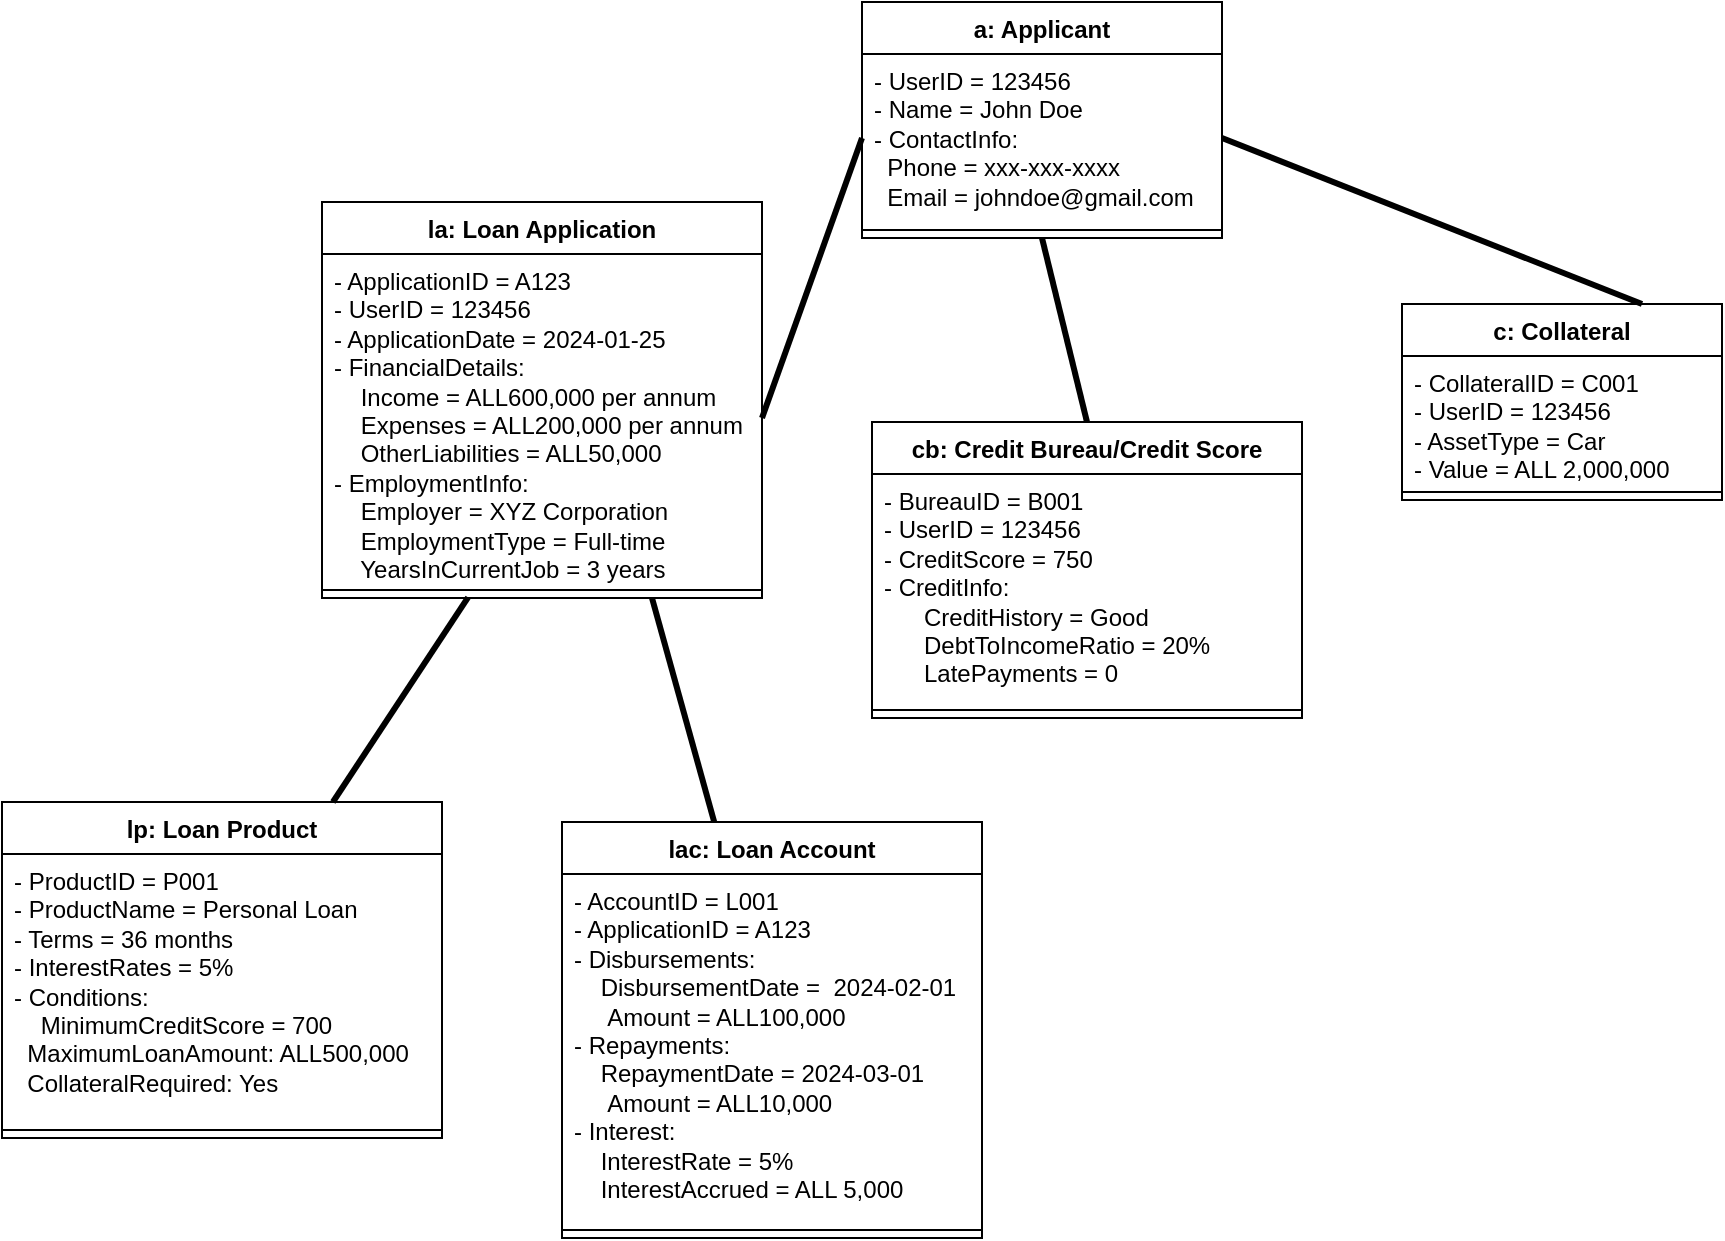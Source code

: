 <mxfile version="22.1.21" type="github">
  <diagram name="Page-1" id="G1XNfEgBHU-cn_z_BSpi">
    <mxGraphModel dx="1900" dy="557" grid="1" gridSize="10" guides="1" tooltips="1" connect="1" arrows="1" fold="1" page="1" pageScale="1" pageWidth="850" pageHeight="1100" math="0" shadow="0">
      <root>
        <mxCell id="0" />
        <mxCell id="1" parent="0" />
        <mxCell id="lyBsavxTPCPHI-95zp67-2" value="lp: Loan Product" style="swimlane;fontStyle=1;align=center;verticalAlign=top;childLayout=stackLayout;horizontal=1;startSize=26;horizontalStack=0;resizeParent=1;resizeParentMax=0;resizeLast=0;collapsible=1;marginBottom=0;whiteSpace=wrap;html=1;" vertex="1" parent="1">
          <mxGeometry x="-100" y="420" width="220" height="168" as="geometry" />
        </mxCell>
        <mxCell id="lyBsavxTPCPHI-95zp67-3" value="- ProductID = P001&lt;br&gt;- ProductName = Personal Loan&lt;br&gt;- Terms = 36 months&lt;br&gt;- InterestRates = 5%&lt;br&gt;- Conditions:&lt;br&gt;&amp;nbsp; &amp;nbsp;&amp;nbsp;MinimumCreditScore = 700&amp;nbsp; &amp;nbsp; &amp;nbsp; &amp;nbsp; &amp;nbsp; &amp;nbsp; &amp;nbsp; &amp;nbsp; &amp;nbsp; MaximumLoanAmount: ALL500,000&amp;nbsp; &amp;nbsp; &amp;nbsp; CollateralRequired: Yes " style="text;strokeColor=none;fillColor=none;align=left;verticalAlign=top;spacingLeft=4;spacingRight=4;overflow=hidden;rotatable=0;points=[[0,0.5],[1,0.5]];portConstraint=eastwest;whiteSpace=wrap;html=1;" vertex="1" parent="lyBsavxTPCPHI-95zp67-2">
          <mxGeometry y="26" width="220" height="134" as="geometry" />
        </mxCell>
        <mxCell id="lyBsavxTPCPHI-95zp67-4" value="" style="line;strokeWidth=1;fillColor=none;align=left;verticalAlign=middle;spacingTop=-1;spacingLeft=3;spacingRight=3;rotatable=0;labelPosition=right;points=[];portConstraint=eastwest;strokeColor=inherit;" vertex="1" parent="lyBsavxTPCPHI-95zp67-2">
          <mxGeometry y="160" width="220" height="8" as="geometry" />
        </mxCell>
        <mxCell id="lyBsavxTPCPHI-95zp67-5" value="c: Collateral  " style="swimlane;fontStyle=1;align=center;verticalAlign=top;childLayout=stackLayout;horizontal=1;startSize=26;horizontalStack=0;resizeParent=1;resizeParentMax=0;resizeLast=0;collapsible=1;marginBottom=0;whiteSpace=wrap;html=1;" vertex="1" parent="1">
          <mxGeometry x="600" y="171" width="160" height="98" as="geometry" />
        </mxCell>
        <mxCell id="lyBsavxTPCPHI-95zp67-6" value=" - CollateralID = C001&lt;br&gt;- UserID = 123456&lt;br&gt;- AssetType = Car&lt;br&gt;- Value = ALL 2,000,000" style="text;strokeColor=none;fillColor=none;align=left;verticalAlign=top;spacingLeft=4;spacingRight=4;overflow=hidden;rotatable=0;points=[[0,0.5],[1,0.5]];portConstraint=eastwest;whiteSpace=wrap;html=1;" vertex="1" parent="lyBsavxTPCPHI-95zp67-5">
          <mxGeometry y="26" width="160" height="64" as="geometry" />
        </mxCell>
        <mxCell id="lyBsavxTPCPHI-95zp67-7" value="" style="line;strokeWidth=1;fillColor=none;align=left;verticalAlign=middle;spacingTop=-1;spacingLeft=3;spacingRight=3;rotatable=0;labelPosition=right;points=[];portConstraint=eastwest;strokeColor=inherit;" vertex="1" parent="lyBsavxTPCPHI-95zp67-5">
          <mxGeometry y="90" width="160" height="8" as="geometry" />
        </mxCell>
        <mxCell id="lyBsavxTPCPHI-95zp67-8" value="a: Applicant" style="swimlane;fontStyle=1;align=center;verticalAlign=top;childLayout=stackLayout;horizontal=1;startSize=26;horizontalStack=0;resizeParent=1;resizeParentMax=0;resizeLast=0;collapsible=1;marginBottom=0;whiteSpace=wrap;html=1;" vertex="1" parent="1">
          <mxGeometry x="330" y="20" width="180" height="118" as="geometry" />
        </mxCell>
        <mxCell id="lyBsavxTPCPHI-95zp67-9" value="- UserID = 123456&lt;br&gt;- Name =&amp;nbsp;John Doe&lt;br&gt;- ContactInfo:&lt;br&gt;&amp;nbsp; Phone = xxx-xxx-xxxx&lt;br&gt;&amp;nbsp; Email = johndoe@gmail.com" style="text;strokeColor=none;fillColor=none;align=left;verticalAlign=top;spacingLeft=4;spacingRight=4;overflow=hidden;rotatable=0;points=[[0,0.5],[1,0.5]];portConstraint=eastwest;whiteSpace=wrap;html=1;" vertex="1" parent="lyBsavxTPCPHI-95zp67-8">
          <mxGeometry y="26" width="180" height="84" as="geometry" />
        </mxCell>
        <mxCell id="lyBsavxTPCPHI-95zp67-10" value="" style="line;strokeWidth=1;fillColor=none;align=left;verticalAlign=middle;spacingTop=-1;spacingLeft=3;spacingRight=3;rotatable=0;labelPosition=right;points=[];portConstraint=eastwest;strokeColor=inherit;" vertex="1" parent="lyBsavxTPCPHI-95zp67-8">
          <mxGeometry y="110" width="180" height="8" as="geometry" />
        </mxCell>
        <mxCell id="lyBsavxTPCPHI-95zp67-11" value="la: Loan Application  " style="swimlane;fontStyle=1;align=center;verticalAlign=top;childLayout=stackLayout;horizontal=1;startSize=26;horizontalStack=0;resizeParent=1;resizeParentMax=0;resizeLast=0;collapsible=1;marginBottom=0;whiteSpace=wrap;html=1;" vertex="1" parent="1">
          <mxGeometry x="60" y="120" width="220" height="198" as="geometry" />
        </mxCell>
        <mxCell id="lyBsavxTPCPHI-95zp67-12" value=" - ApplicationID = A123&lt;br&gt;- UserID = 123456&lt;br&gt;- ApplicationDate =&amp;nbsp;2024-01-25&lt;br&gt;- FinancialDetails:&amp;nbsp;&lt;br&gt;&amp;nbsp; &amp;nbsp;&amp;nbsp;Income = ALL600,000 per annum&amp;nbsp; &amp;nbsp; &amp;nbsp; &amp;nbsp; &amp;nbsp; Expenses = ALL200,000 per annum&amp;nbsp;&lt;br&gt;&amp;nbsp; &amp;nbsp; OtherLiabilities = ALL50,000&amp;nbsp;&lt;br&gt;- EmploymentInfo:&amp;nbsp;&lt;br&gt;&amp;nbsp; &amp;nbsp; Employer = XYZ Corporation&amp;nbsp; &amp;nbsp; &amp;nbsp; &amp;nbsp; &amp;nbsp; &amp;nbsp; &amp;nbsp; &amp;nbsp; EmploymentType = Full-time&amp;nbsp; &amp;nbsp; &amp;nbsp; &amp;nbsp; &amp;nbsp; &amp;nbsp; &amp;nbsp; &amp;nbsp; &amp;nbsp; YearsInCurrentJob = 3 years " style="text;strokeColor=none;fillColor=none;align=left;verticalAlign=top;spacingLeft=4;spacingRight=4;overflow=hidden;rotatable=0;points=[[0,0.5],[1,0.5]];portConstraint=eastwest;whiteSpace=wrap;html=1;" vertex="1" parent="lyBsavxTPCPHI-95zp67-11">
          <mxGeometry y="26" width="220" height="164" as="geometry" />
        </mxCell>
        <mxCell id="lyBsavxTPCPHI-95zp67-13" value="" style="line;strokeWidth=1;fillColor=none;align=left;verticalAlign=middle;spacingTop=-1;spacingLeft=3;spacingRight=3;rotatable=0;labelPosition=right;points=[];portConstraint=eastwest;strokeColor=inherit;" vertex="1" parent="lyBsavxTPCPHI-95zp67-11">
          <mxGeometry y="190" width="220" height="8" as="geometry" />
        </mxCell>
        <mxCell id="lyBsavxTPCPHI-95zp67-14" value="lac: Loan Account  " style="swimlane;fontStyle=1;align=center;verticalAlign=top;childLayout=stackLayout;horizontal=1;startSize=26;horizontalStack=0;resizeParent=1;resizeParentMax=0;resizeLast=0;collapsible=1;marginBottom=0;whiteSpace=wrap;html=1;" vertex="1" parent="1">
          <mxGeometry x="180" y="430" width="210" height="208" as="geometry" />
        </mxCell>
        <mxCell id="lyBsavxTPCPHI-95zp67-15" value="- AccountID = L001&lt;br&gt;- ApplicationID = A123&lt;br&gt;- Disbursements:&amp;nbsp;&lt;br&gt;&amp;nbsp; &amp;nbsp;&amp;nbsp;DisbursementDate =&amp;nbsp; 2024-02-01&lt;br&gt;&amp;nbsp; &amp;nbsp; &amp;nbsp;Amount = ALL100,000&lt;br&gt;- Repayments:&amp;nbsp;&lt;br&gt;&amp;nbsp; &amp;nbsp; RepaymentDate = 2024-03-01&lt;br&gt;&amp;nbsp; &amp;nbsp; &amp;nbsp;Amount = ALL10,000 &lt;br&gt;- Interest:&lt;br&gt;&amp;nbsp; &amp;nbsp;&amp;nbsp;InterestRate = 5%&amp;nbsp;&lt;br&gt;&amp;nbsp; &amp;nbsp; InterestAccrued = ALL 5,000" style="text;strokeColor=none;fillColor=none;align=left;verticalAlign=top;spacingLeft=4;spacingRight=4;overflow=hidden;rotatable=0;points=[[0,0.5],[1,0.5]];portConstraint=eastwest;whiteSpace=wrap;html=1;" vertex="1" parent="lyBsavxTPCPHI-95zp67-14">
          <mxGeometry y="26" width="210" height="174" as="geometry" />
        </mxCell>
        <mxCell id="lyBsavxTPCPHI-95zp67-16" value="" style="line;strokeWidth=1;fillColor=none;align=left;verticalAlign=middle;spacingTop=-1;spacingLeft=3;spacingRight=3;rotatable=0;labelPosition=right;points=[];portConstraint=eastwest;strokeColor=inherit;" vertex="1" parent="lyBsavxTPCPHI-95zp67-14">
          <mxGeometry y="200" width="210" height="8" as="geometry" />
        </mxCell>
        <mxCell id="lyBsavxTPCPHI-95zp67-17" value="cb: Credit Bureau/Credit Score" style="swimlane;fontStyle=1;align=center;verticalAlign=top;childLayout=stackLayout;horizontal=1;startSize=26;horizontalStack=0;resizeParent=1;resizeParentMax=0;resizeLast=0;collapsible=1;marginBottom=0;whiteSpace=wrap;html=1;" vertex="1" parent="1">
          <mxGeometry x="335" y="230" width="215" height="148" as="geometry" />
        </mxCell>
        <mxCell id="lyBsavxTPCPHI-95zp67-18" value="- BureauID = B001&lt;br&gt;- UserID = 123456&lt;br&gt;- CreditScore = 750&lt;br&gt;- CreditInfo:&amp;nbsp;&lt;br&gt;&amp;nbsp; &amp;nbsp; &amp;nbsp;&amp;nbsp;CreditHistory = Good&amp;nbsp; &amp;nbsp; &amp;nbsp; &amp;nbsp; &amp;nbsp; &amp;nbsp; &amp;nbsp; &amp;nbsp; &amp;nbsp; &amp;nbsp; &amp;nbsp; &amp;nbsp; &amp;nbsp; &amp;nbsp; DebtToIncomeRatio = 20%&amp;nbsp; &amp;nbsp; &amp;nbsp; &amp;nbsp; &amp;nbsp; &amp;nbsp; &amp;nbsp; &amp;nbsp; &amp;nbsp; LatePayments = 0 " style="text;strokeColor=none;fillColor=none;align=left;verticalAlign=top;spacingLeft=4;spacingRight=4;overflow=hidden;rotatable=0;points=[[0,0.5],[1,0.5]];portConstraint=eastwest;whiteSpace=wrap;html=1;" vertex="1" parent="lyBsavxTPCPHI-95zp67-17">
          <mxGeometry y="26" width="215" height="114" as="geometry" />
        </mxCell>
        <mxCell id="lyBsavxTPCPHI-95zp67-19" value="" style="line;strokeWidth=1;fillColor=none;align=left;verticalAlign=middle;spacingTop=-1;spacingLeft=3;spacingRight=3;rotatable=0;labelPosition=right;points=[];portConstraint=eastwest;strokeColor=inherit;" vertex="1" parent="lyBsavxTPCPHI-95zp67-17">
          <mxGeometry y="140" width="215" height="8" as="geometry" />
        </mxCell>
        <mxCell id="lyBsavxTPCPHI-95zp67-20" value="" style="endArrow=none;startArrow=none;endFill=0;startFill=0;endSize=8;html=1;verticalAlign=bottom;labelBackgroundColor=none;strokeWidth=3;rounded=0;entryX=0;entryY=0.5;entryDx=0;entryDy=0;exitX=1;exitY=0.5;exitDx=0;exitDy=0;" edge="1" parent="1" source="lyBsavxTPCPHI-95zp67-12" target="lyBsavxTPCPHI-95zp67-9">
          <mxGeometry width="160" relative="1" as="geometry">
            <mxPoint x="240" y="180" as="sourcePoint" />
            <mxPoint x="400" y="180" as="targetPoint" />
          </mxGeometry>
        </mxCell>
        <mxCell id="lyBsavxTPCPHI-95zp67-21" value="" style="endArrow=none;startArrow=none;endFill=0;startFill=0;endSize=8;html=1;verticalAlign=bottom;labelBackgroundColor=none;strokeWidth=3;rounded=0;exitX=0.5;exitY=0;exitDx=0;exitDy=0;entryX=0.5;entryY=1;entryDx=0;entryDy=0;" edge="1" parent="1" source="lyBsavxTPCPHI-95zp67-17" target="lyBsavxTPCPHI-95zp67-8">
          <mxGeometry width="160" relative="1" as="geometry">
            <mxPoint x="450" y="240" as="sourcePoint" />
            <mxPoint x="411.12" y="190.656" as="targetPoint" />
          </mxGeometry>
        </mxCell>
        <mxCell id="lyBsavxTPCPHI-95zp67-22" value="" style="endArrow=none;startArrow=none;endFill=0;startFill=0;endSize=8;html=1;verticalAlign=bottom;labelBackgroundColor=none;strokeWidth=3;rounded=0;exitX=0.75;exitY=0;exitDx=0;exitDy=0;entryX=1;entryY=0.5;entryDx=0;entryDy=0;" edge="1" parent="1" source="lyBsavxTPCPHI-95zp67-5" target="lyBsavxTPCPHI-95zp67-9">
          <mxGeometry width="160" relative="1" as="geometry">
            <mxPoint x="450" y="240" as="sourcePoint" />
            <mxPoint x="610" y="240" as="targetPoint" />
          </mxGeometry>
        </mxCell>
        <mxCell id="lyBsavxTPCPHI-95zp67-23" value="" style="endArrow=none;startArrow=none;endFill=0;startFill=0;endSize=8;html=1;verticalAlign=bottom;labelBackgroundColor=none;strokeWidth=3;rounded=0;exitX=0.332;exitY=0.955;exitDx=0;exitDy=0;exitPerimeter=0;" edge="1" parent="1" source="lyBsavxTPCPHI-95zp67-13" target="lyBsavxTPCPHI-95zp67-2">
          <mxGeometry width="160" relative="1" as="geometry">
            <mxPoint x="120" y="320" as="sourcePoint" />
            <mxPoint x="300" y="380" as="targetPoint" />
          </mxGeometry>
        </mxCell>
        <mxCell id="lyBsavxTPCPHI-95zp67-24" value="" style="endArrow=none;startArrow=none;endFill=0;startFill=0;endSize=8;html=1;verticalAlign=bottom;labelBackgroundColor=none;strokeWidth=3;rounded=0;exitX=0.75;exitY=1;exitDx=0;exitDy=0;" edge="1" parent="1" source="lyBsavxTPCPHI-95zp67-11" target="lyBsavxTPCPHI-95zp67-14">
          <mxGeometry width="160" relative="1" as="geometry">
            <mxPoint x="153.901" y="320" as="sourcePoint" />
            <mxPoint x="370" y="370" as="targetPoint" />
          </mxGeometry>
        </mxCell>
      </root>
    </mxGraphModel>
  </diagram>
</mxfile>
